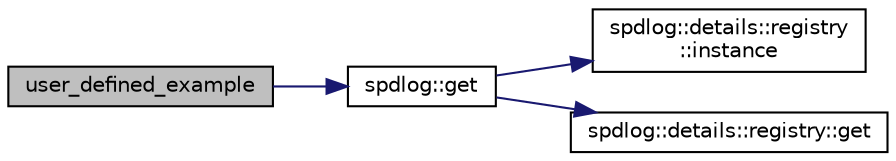 digraph "user_defined_example"
{
  edge [fontname="Helvetica",fontsize="10",labelfontname="Helvetica",labelfontsize="10"];
  node [fontname="Helvetica",fontsize="10",shape=record];
  rankdir="LR";
  Node1 [label="user_defined_example",height=0.2,width=0.4,color="black", fillcolor="grey75", style="filled" fontcolor="black"];
  Node1 -> Node2 [color="midnightblue",fontsize="10",style="solid",fontname="Helvetica"];
  Node2 [label="spdlog::get",height=0.2,width=0.4,color="black", fillcolor="white", style="filled",URL="$namespacespdlog.html#a658d68d4ebdb11793b1e78582f108674"];
  Node2 -> Node3 [color="midnightblue",fontsize="10",style="solid",fontname="Helvetica"];
  Node3 [label="spdlog::details::registry\l::instance",height=0.2,width=0.4,color="black", fillcolor="white", style="filled",URL="$classspdlog_1_1details_1_1registry.html#a58a1bbb352f751f6b729bc57bfadd6be"];
  Node2 -> Node4 [color="midnightblue",fontsize="10",style="solid",fontname="Helvetica"];
  Node4 [label="spdlog::details::registry::get",height=0.2,width=0.4,color="black", fillcolor="white", style="filled",URL="$classspdlog_1_1details_1_1registry.html#a43cb4919dd9f66cf4eeeeaf9774caade"];
}
